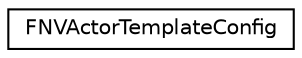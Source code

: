digraph "Graphical Class Hierarchy"
{
  edge [fontname="Helvetica",fontsize="10",labelfontname="Helvetica",labelfontsize="10"];
  node [fontname="Helvetica",fontsize="10",shape=record];
  rankdir="LR";
  Node1 [label="FNVActorTemplateConfig",height=0.2,width=0.4,color="black", fillcolor="white", style="filled",URL="$struct_f_n_v_actor_template_config.html"];
}
